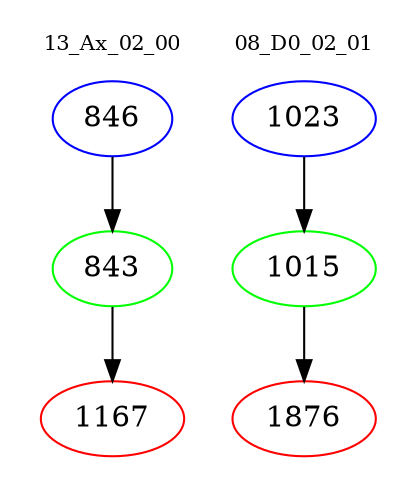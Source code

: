 digraph{
subgraph cluster_0 {
color = white
label = "13_Ax_02_00";
fontsize=10;
T0_846 [label="846", color="blue"]
T0_846 -> T0_843 [color="black"]
T0_843 [label="843", color="green"]
T0_843 -> T0_1167 [color="black"]
T0_1167 [label="1167", color="red"]
}
subgraph cluster_1 {
color = white
label = "08_D0_02_01";
fontsize=10;
T1_1023 [label="1023", color="blue"]
T1_1023 -> T1_1015 [color="black"]
T1_1015 [label="1015", color="green"]
T1_1015 -> T1_1876 [color="black"]
T1_1876 [label="1876", color="red"]
}
}
